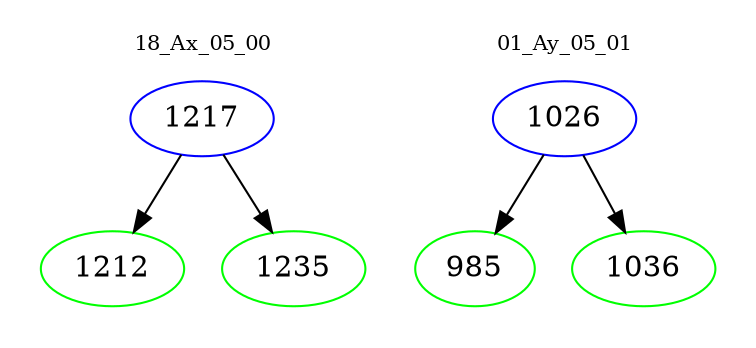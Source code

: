 digraph{
subgraph cluster_0 {
color = white
label = "18_Ax_05_00";
fontsize=10;
T0_1217 [label="1217", color="blue"]
T0_1217 -> T0_1212 [color="black"]
T0_1212 [label="1212", color="green"]
T0_1217 -> T0_1235 [color="black"]
T0_1235 [label="1235", color="green"]
}
subgraph cluster_1 {
color = white
label = "01_Ay_05_01";
fontsize=10;
T1_1026 [label="1026", color="blue"]
T1_1026 -> T1_985 [color="black"]
T1_985 [label="985", color="green"]
T1_1026 -> T1_1036 [color="black"]
T1_1036 [label="1036", color="green"]
}
}
